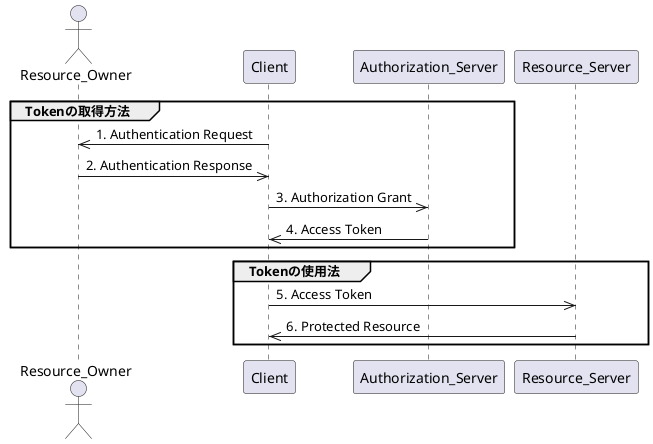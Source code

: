 @startuml RFC 6749 OAuth 2.0 Authorization Code Flow
Actor Resource_Owner

group Tokenの取得方法
  Client ->> Resource_Owner: 1. Authentication Request
  Resource_Owner ->> Client: 2. Authentication Response
  Client ->> Authorization_Server: 3. Authorization Grant
  Authorization_Server ->> Client: 4. Access Token
end
group Tokenの使用法
  Client ->> Resource_Server: 5. Access Token
  Resource_Server ->> Client: 6. Protected Resource
end
@enduml